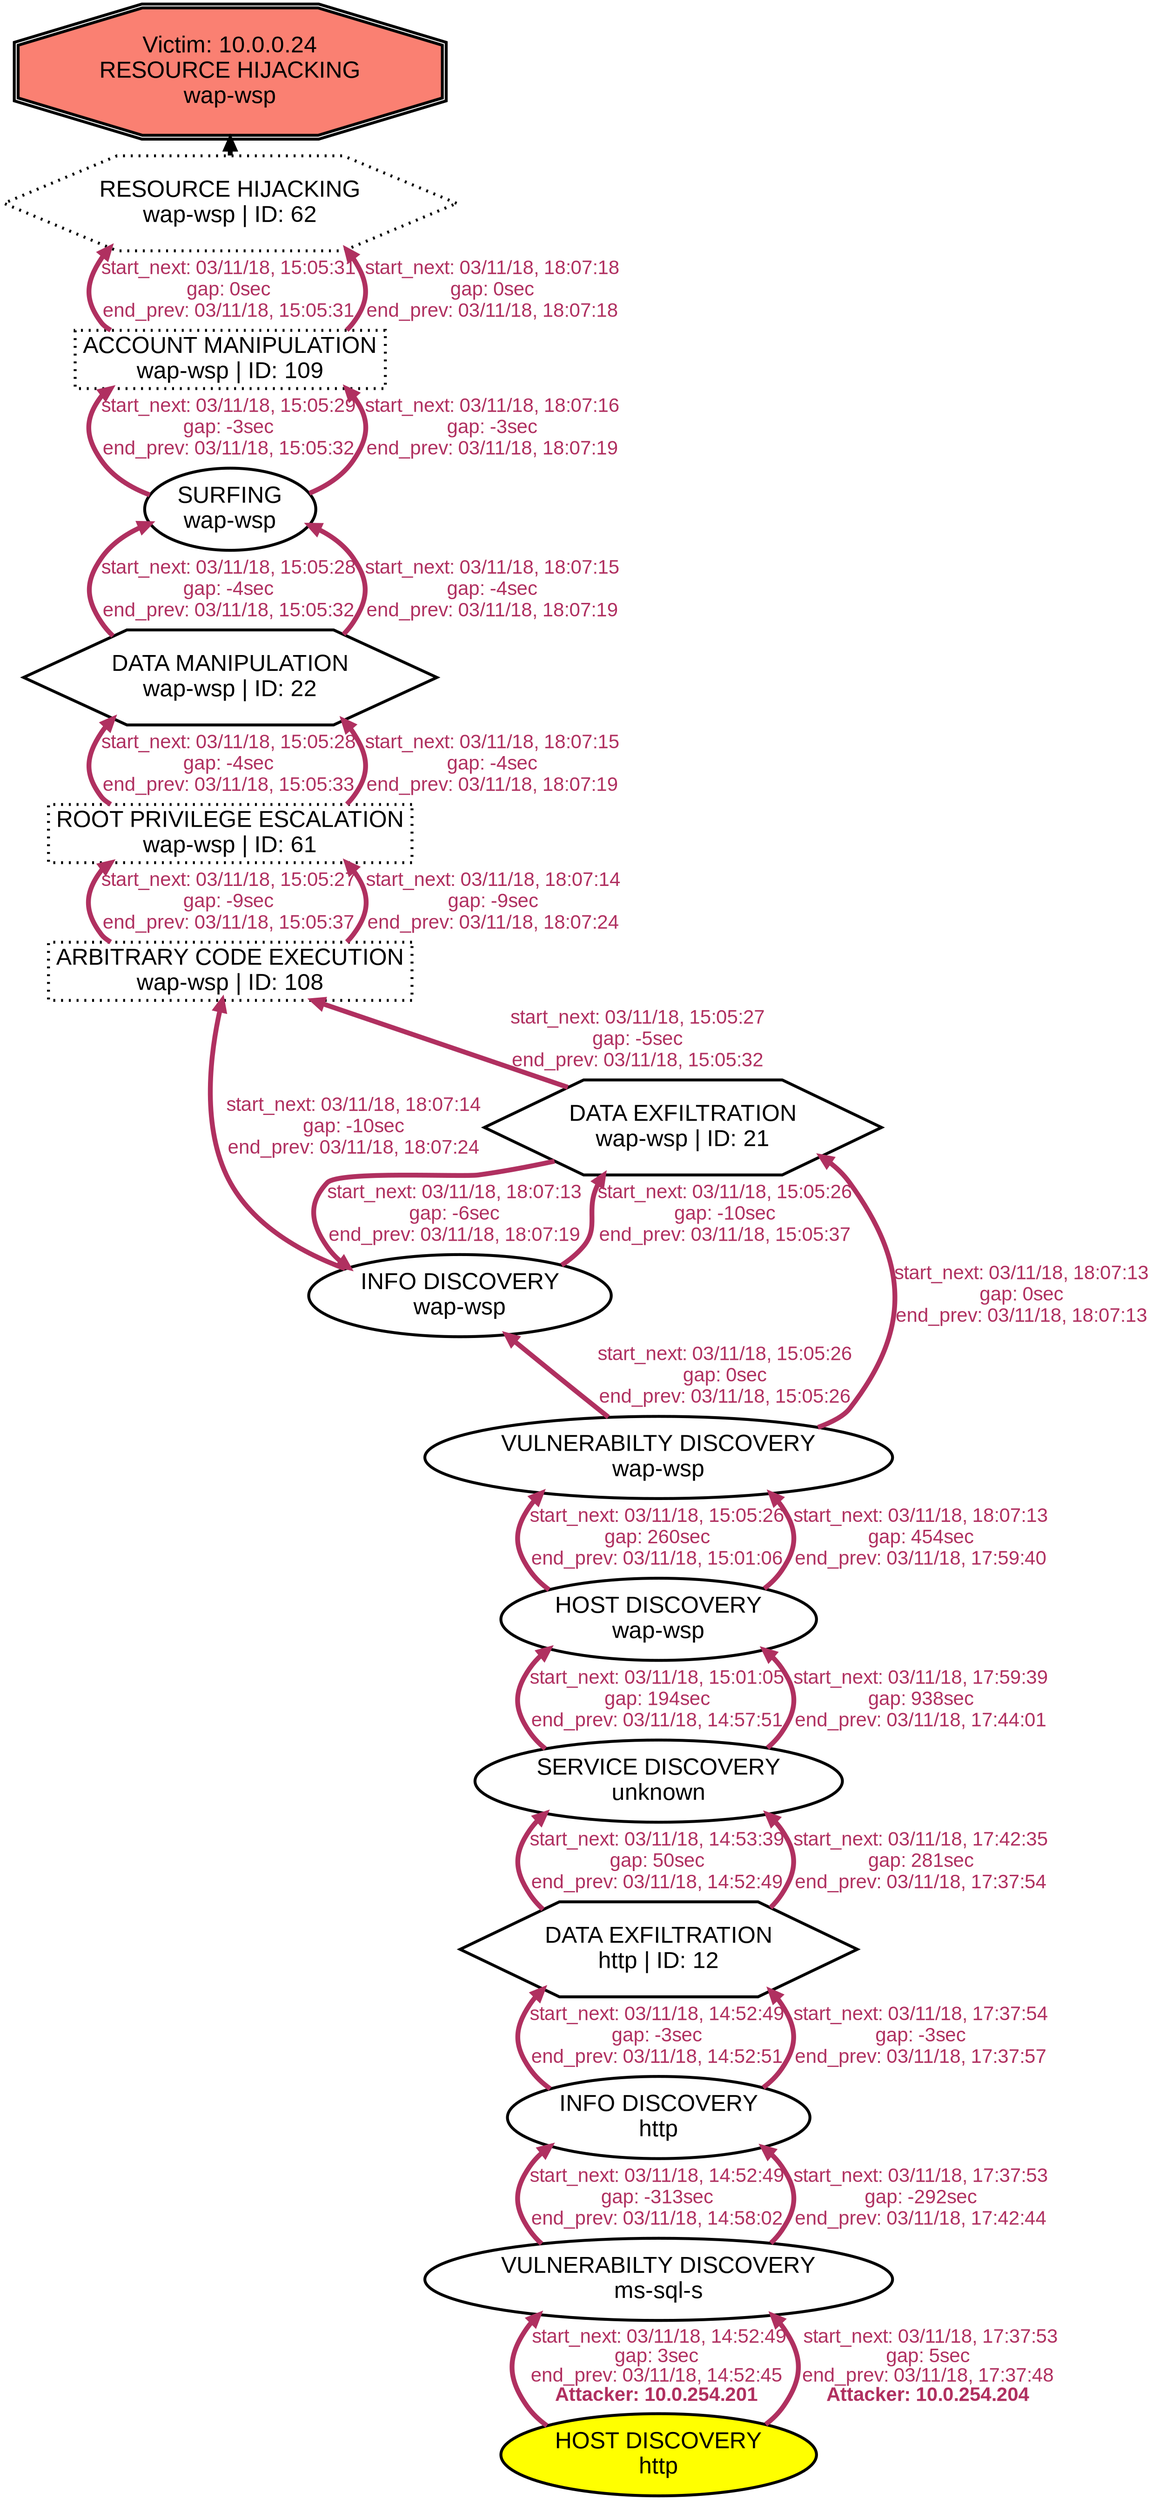 digraph RESOURCEHIJACKINGwapwsp {
rankdir="BT"; 
 graph [ nodesep="0.1", ranksep="0.02"] 
 node [ fontname=Arial, fontsize=24,penwidth=3]; 
 edge [ fontname=Arial, fontsize=20,penwidth=5 ];
"Victim: 10.0.0.24
RESOURCE HIJACKING
wap-wsp" [shape=doubleoctagon, style=filled, fillcolor=salmon];
{ rank = max; "Victim: 10.0.0.24
RESOURCE HIJACKING
wap-wsp"}
"RESOURCE HIJACKING
wap-wsp | ID: 62" -> "Victim: 10.0.0.24
RESOURCE HIJACKING
wap-wsp"
"RESOURCE HIJACKING
wap-wsp | ID: 62" [style="filled,dotted", fillcolor= salmon]
{ rank=same; "RESOURCE HIJACKING
wap-wsp | ID: 62"}
"HOST DISCOVERY
http" [style=filled, fillcolor= yellow]
"HOST DISCOVERY
http" -> "VULNERABILTY DISCOVERY
ms-sql-s" [ color=maroon] [label=<<font color="maroon"> start_next: 03/11/18, 14:52:49<br/>gap: 3sec<br/>end_prev: 03/11/18, 14:52:45</font><br/><font color="maroon"><b>Attacker: 10.0.254.201</b></font>>]
"VULNERABILTY DISCOVERY
ms-sql-s" -> "INFO DISCOVERY
http" [ label="start_next: 03/11/18, 14:52:49
gap: -313sec
end_prev: 03/11/18, 14:58:02"][ fontcolor="maroon" color=maroon]
"INFO DISCOVERY
http" -> "DATA EXFILTRATION
http | ID: 12" [ label="start_next: 03/11/18, 14:52:49
gap: -3sec
end_prev: 03/11/18, 14:52:51"][ fontcolor="maroon" color=maroon]
"DATA EXFILTRATION
http | ID: 12" -> "SERVICE DISCOVERY
unknown" [ label="start_next: 03/11/18, 14:53:39
gap: 50sec
end_prev: 03/11/18, 14:52:49"][ fontcolor="maroon" color=maroon]
"SERVICE DISCOVERY
unknown" -> "HOST DISCOVERY
wap-wsp" [ label="start_next: 03/11/18, 15:01:05
gap: 194sec
end_prev: 03/11/18, 14:57:51"][ fontcolor="maroon" color=maroon]
"HOST DISCOVERY
wap-wsp" -> "VULNERABILTY DISCOVERY
wap-wsp" [ label="start_next: 03/11/18, 15:05:26
gap: 260sec
end_prev: 03/11/18, 15:01:06"][ fontcolor="maroon" color=maroon]
"VULNERABILTY DISCOVERY
wap-wsp" -> "INFO DISCOVERY
wap-wsp" [ label="start_next: 03/11/18, 15:05:26
gap: 0sec
end_prev: 03/11/18, 15:05:26"][ fontcolor="maroon" color=maroon]
"INFO DISCOVERY
wap-wsp" -> "DATA EXFILTRATION
wap-wsp | ID: 21" [ label="start_next: 03/11/18, 15:05:26
gap: -10sec
end_prev: 03/11/18, 15:05:37"][ fontcolor="maroon" color=maroon]
"DATA EXFILTRATION
wap-wsp | ID: 21" -> "ARBITRARY CODE EXECUTION
wap-wsp | ID: 108" [ label="start_next: 03/11/18, 15:05:27
gap: -5sec
end_prev: 03/11/18, 15:05:32"][ fontcolor="maroon" color=maroon]
"ARBITRARY CODE EXECUTION
wap-wsp | ID: 108" -> "ROOT PRIVILEGE ESCALATION
wap-wsp | ID: 61" [ label="start_next: 03/11/18, 15:05:27
gap: -9sec
end_prev: 03/11/18, 15:05:37"][ fontcolor="maroon" color=maroon]
"ROOT PRIVILEGE ESCALATION
wap-wsp | ID: 61" -> "DATA MANIPULATION
wap-wsp | ID: 22" [ label="start_next: 03/11/18, 15:05:28
gap: -4sec
end_prev: 03/11/18, 15:05:33"][ fontcolor="maroon" color=maroon]
"DATA MANIPULATION
wap-wsp | ID: 22" -> "SURFING
wap-wsp" [ label="start_next: 03/11/18, 15:05:28
gap: -4sec
end_prev: 03/11/18, 15:05:32"][ fontcolor="maroon" color=maroon]
"SURFING
wap-wsp" -> "ACCOUNT MANIPULATION
wap-wsp | ID: 109" [ label="start_next: 03/11/18, 15:05:29
gap: -3sec
end_prev: 03/11/18, 15:05:32"][ fontcolor="maroon" color=maroon]
"ACCOUNT MANIPULATION
wap-wsp | ID: 109" -> "RESOURCE HIJACKING
wap-wsp | ID: 62" [ label="start_next: 03/11/18, 15:05:31
gap: 0sec
end_prev: 03/11/18, 15:05:31"][ fontcolor="maroon" color=maroon]
"HOST DISCOVERY
http" [style=filled, fillcolor= yellow]
"HOST DISCOVERY
http" -> "VULNERABILTY DISCOVERY
ms-sql-s" [ color=maroon] [label=<<font color="maroon"> start_next: 03/11/18, 17:37:53<br/>gap: 5sec<br/>end_prev: 03/11/18, 17:37:48</font><br/><font color="maroon"><b>Attacker: 10.0.254.204</b></font>>]
"VULNERABILTY DISCOVERY
ms-sql-s" -> "INFO DISCOVERY
http" [ label="start_next: 03/11/18, 17:37:53
gap: -292sec
end_prev: 03/11/18, 17:42:44"][ fontcolor="maroon" color=maroon]
"INFO DISCOVERY
http" -> "DATA EXFILTRATION
http | ID: 12" [ label="start_next: 03/11/18, 17:37:54
gap: -3sec
end_prev: 03/11/18, 17:37:57"][ fontcolor="maroon" color=maroon]
"DATA EXFILTRATION
http | ID: 12" -> "SERVICE DISCOVERY
unknown" [ label="start_next: 03/11/18, 17:42:35
gap: 281sec
end_prev: 03/11/18, 17:37:54"][ fontcolor="maroon" color=maroon]
"SERVICE DISCOVERY
unknown" -> "HOST DISCOVERY
wap-wsp" [ label="start_next: 03/11/18, 17:59:39
gap: 938sec
end_prev: 03/11/18, 17:44:01"][ fontcolor="maroon" color=maroon]
"HOST DISCOVERY
wap-wsp" -> "VULNERABILTY DISCOVERY
wap-wsp" [ label="start_next: 03/11/18, 18:07:13
gap: 454sec
end_prev: 03/11/18, 17:59:40"][ fontcolor="maroon" color=maroon]
"VULNERABILTY DISCOVERY
wap-wsp" -> "DATA EXFILTRATION
wap-wsp | ID: 21" [ label="start_next: 03/11/18, 18:07:13
gap: 0sec
end_prev: 03/11/18, 18:07:13"][ fontcolor="maroon" color=maroon]
"DATA EXFILTRATION
wap-wsp | ID: 21" -> "INFO DISCOVERY
wap-wsp" [ label="start_next: 03/11/18, 18:07:13
gap: -6sec
end_prev: 03/11/18, 18:07:19"][ fontcolor="maroon" color=maroon]
"INFO DISCOVERY
wap-wsp" -> "ARBITRARY CODE EXECUTION
wap-wsp | ID: 108" [ label="start_next: 03/11/18, 18:07:14
gap: -10sec
end_prev: 03/11/18, 18:07:24"][ fontcolor="maroon" color=maroon]
"ARBITRARY CODE EXECUTION
wap-wsp | ID: 108" -> "ROOT PRIVILEGE ESCALATION
wap-wsp | ID: 61" [ label="start_next: 03/11/18, 18:07:14
gap: -9sec
end_prev: 03/11/18, 18:07:24"][ fontcolor="maroon" color=maroon]
"ROOT PRIVILEGE ESCALATION
wap-wsp | ID: 61" -> "DATA MANIPULATION
wap-wsp | ID: 22" [ label="start_next: 03/11/18, 18:07:15
gap: -4sec
end_prev: 03/11/18, 18:07:19"][ fontcolor="maroon" color=maroon]
"DATA MANIPULATION
wap-wsp | ID: 22" -> "SURFING
wap-wsp" [ label="start_next: 03/11/18, 18:07:15
gap: -4sec
end_prev: 03/11/18, 18:07:19"][ fontcolor="maroon" color=maroon]
"SURFING
wap-wsp" -> "ACCOUNT MANIPULATION
wap-wsp | ID: 109" [ label="start_next: 03/11/18, 18:07:16
gap: -3sec
end_prev: 03/11/18, 18:07:19"][ fontcolor="maroon" color=maroon]
"ACCOUNT MANIPULATION
wap-wsp | ID: 109" -> "RESOURCE HIJACKING
wap-wsp | ID: 62" [ label="start_next: 03/11/18, 18:07:18
gap: 0sec
end_prev: 03/11/18, 18:07:18"][ fontcolor="maroon" color=maroon]
"HOST DISCOVERY
http" [shape=oval]
"HOST DISCOVERY
http" [tooltip="ET SCAN Possible Nmap User-Agent Observed
ET SCAN Nmap Scripting Engine User-Agent Detected (Nmap Scripting Engine)"]
"VULNERABILTY DISCOVERY
ms-sql-s" [shape=oval]
"VULNERABILTY DISCOVERY
ms-sql-s" [tooltip="ET SCAN Suspicious inbound to Oracle SQL port 1521
ET SCAN Suspicious inbound to MSSQL port 1433
ET SCAN Suspicious inbound to mySQL port 3306
ET SCAN Nikto Web App Scan in Progress
ET SCAN Suspicious inbound to PostgreSQL port 5432
ET SCAN Suspicious inbound to mSQL port 4333"]
"INFO DISCOVERY
http" [shape=oval]
"INFO DISCOVERY
http" [tooltip="GPL EXPLOIT .cnf access
GPL WEB_SERVER iisadmin access
GPL WEB_SERVER .htpasswd access
GPL WEB_SERVER printenv access
GPL WEB_SERVER .htaccess access
ET POLICY Proxy TRACE Request - inbound
GPL WEB_SERVER /~root access
GPL EXPLOIT .htr access"]
"DATA EXFILTRATION
http | ID: 12" [shape=hexagon]
"DATA EXFILTRATION
http | ID: 12" [tooltip="GPL EXPLOIT ISAPI .ida access
GPL EXPLOIT ISAPI .idq access"]
"SERVICE DISCOVERY
unknown" [shape=oval]
"SERVICE DISCOVERY
unknown" [tooltip="ET SCAN Potential VNC Scan 5800-5820
ET SCAN Potential VNC Scan 5900-5920
ET SCAN Potential SSH Scan
ET SCAN NMAP OS Detection Probe"]
"HOST DISCOVERY
wap-wsp" [shape=oval]
"HOST DISCOVERY
wap-wsp" [tooltip="ET SCAN Possible Nmap User-Agent Observed
ET SCAN Nmap Scripting Engine User-Agent Detected (Nmap Scripting Engine)"]
"VULNERABILTY DISCOVERY
wap-wsp" [shape=oval]
"VULNERABILTY DISCOVERY
wap-wsp" [tooltip="ET SCAN Nikto Web App Scan in Progress"]
"INFO DISCOVERY
wap-wsp" [shape=oval]
"INFO DISCOVERY
wap-wsp" [tooltip="GPL WEB_SERVER iisadmin access
GPL WEB_SERVER printenv access
GPL WEB_SERVER author.exe access
ET WEB_SERVER PHP Easteregg Information-Disclosure (phpinfo)
GPL WEB_SERVER globals.pl access
GPL WEB_SERVER viewcode access
GPL EXPLOIT ISAPI .idq attempt
ET POLICY Proxy TRACE Request - inbound
GPL WEB_SERVER /~root access
GPL WEB_SERVER service.pwd
ET WEB_SERVER PHP REQUEST SuperGlobal in URI
GPL WEB_SERVER services.cnf access
GPL EXPLOIT unicode directory traversal attempt
GPL EXPLOIT .htr access
GPL EXPLOIT .cnf access
ET WEB_SERVER PHP SERVER SuperGlobal in URI
GPL WEB_SERVER .htaccess access
GPL WEB_SERVER authors.pwd access
GPL EXPLOIT iisadmpwd attempt
GPL WEB_SERVER global.asa access
GPL EXPLOIT fpcount access
GPL WEB_SERVER .htpasswd access
ET WEB_SERVER PHP SESSION SuperGlobal in URI
GPL WEB_SERVER writeto.cnf access
GPL EXPLOIT iissamples access
ET WEB_SERVER PHP ENV SuperGlobal in URI
GPL WEB_SERVER service.cnf access"]
"DATA EXFILTRATION
wap-wsp | ID: 21" [shape=hexagon]
"DATA EXFILTRATION
wap-wsp | ID: 21" [tooltip="GPL EXPLOIT ISAPI .ida access
ET WEB_SERVER /system32/ in Uri - Possible Protected Directory Access Attempt
GPL WEB_SERVER Tomcat server snoop access
GPL EXPLOIT /msadc/samples/ access
ET WEB_SPECIFIC_APPS PHP-CGI query string parameter vulnerability
GPL EXPLOIT ISAPI .idq access
ET WEB_SERVER /etc/shadow Detected in URI"]
"ARBITRARY CODE EXECUTION
wap-wsp | ID: 108" [style="dotted", shape=box]
"ARBITRARY CODE EXECUTION
wap-wsp | ID: 108" [tooltip="ET WEB_SPECIFIC_APPS WEB-PHP RCE PHPBB 2004-1315
ET WEB_SPECIFIC_APPS Golem Gaming Portal root_path Parameter Remote File inclusion Attempt
ET WEB_SERVER Exploit Suspected PHP Injection Attack (cmd=)
ET WEB_SERVER Possible CVE-2014-6271 Attempt in Headers
ET CURRENT_EVENTS QNAP Shellshock CVE-2014-6271
ET WEB_SPECIFIC_APPS BASE base_stat_common.php remote file include"]
"ROOT PRIVILEGE ESCALATION
wap-wsp | ID: 61" [style="dotted", shape=box]
"ROOT PRIVILEGE ESCALATION
wap-wsp | ID: 61" [tooltip="GPL EXPLOIT CodeRed v2 root.exe access
ET WEB_SERVER ColdFusion administrator access
ETPRO WEB_SPECIFIC_APPS ipTIME firmware < 9.58 RCE
GPL EXPLOIT administrators.pwd access"]
"DATA MANIPULATION
wap-wsp | ID: 22" [shape=hexagon]
"DATA MANIPULATION
wap-wsp | ID: 22" [tooltip="ET WEB_SERVER Possible SQL Injection Attempt UNION SELECT
ET WEB_SERVER Possible SQL Injection Attempt SELECT FROM"]
"SURFING
wap-wsp" [shape=oval]
"SURFING
wap-wsp" [tooltip="ET WEB_SERVER WEB-PHP phpinfo access"]
"ACCOUNT MANIPULATION
wap-wsp | ID: 109" [style="dotted", shape=box]
"ACCOUNT MANIPULATION
wap-wsp | ID: 109" [tooltip="GPL EXPLOIT /iisadmpwd/aexp2.htr access
ET WEB_SERVER SELECT USER SQL Injection Attempt in URI"]
"RESOURCE HIJACKING
wap-wsp | ID: 62" [style="dotted", shape=hexagon]
"RESOURCE HIJACKING
wap-wsp | ID: 62" [tooltip="GPL WEB_SERVER Oracle Java Process Manager access"]
}
